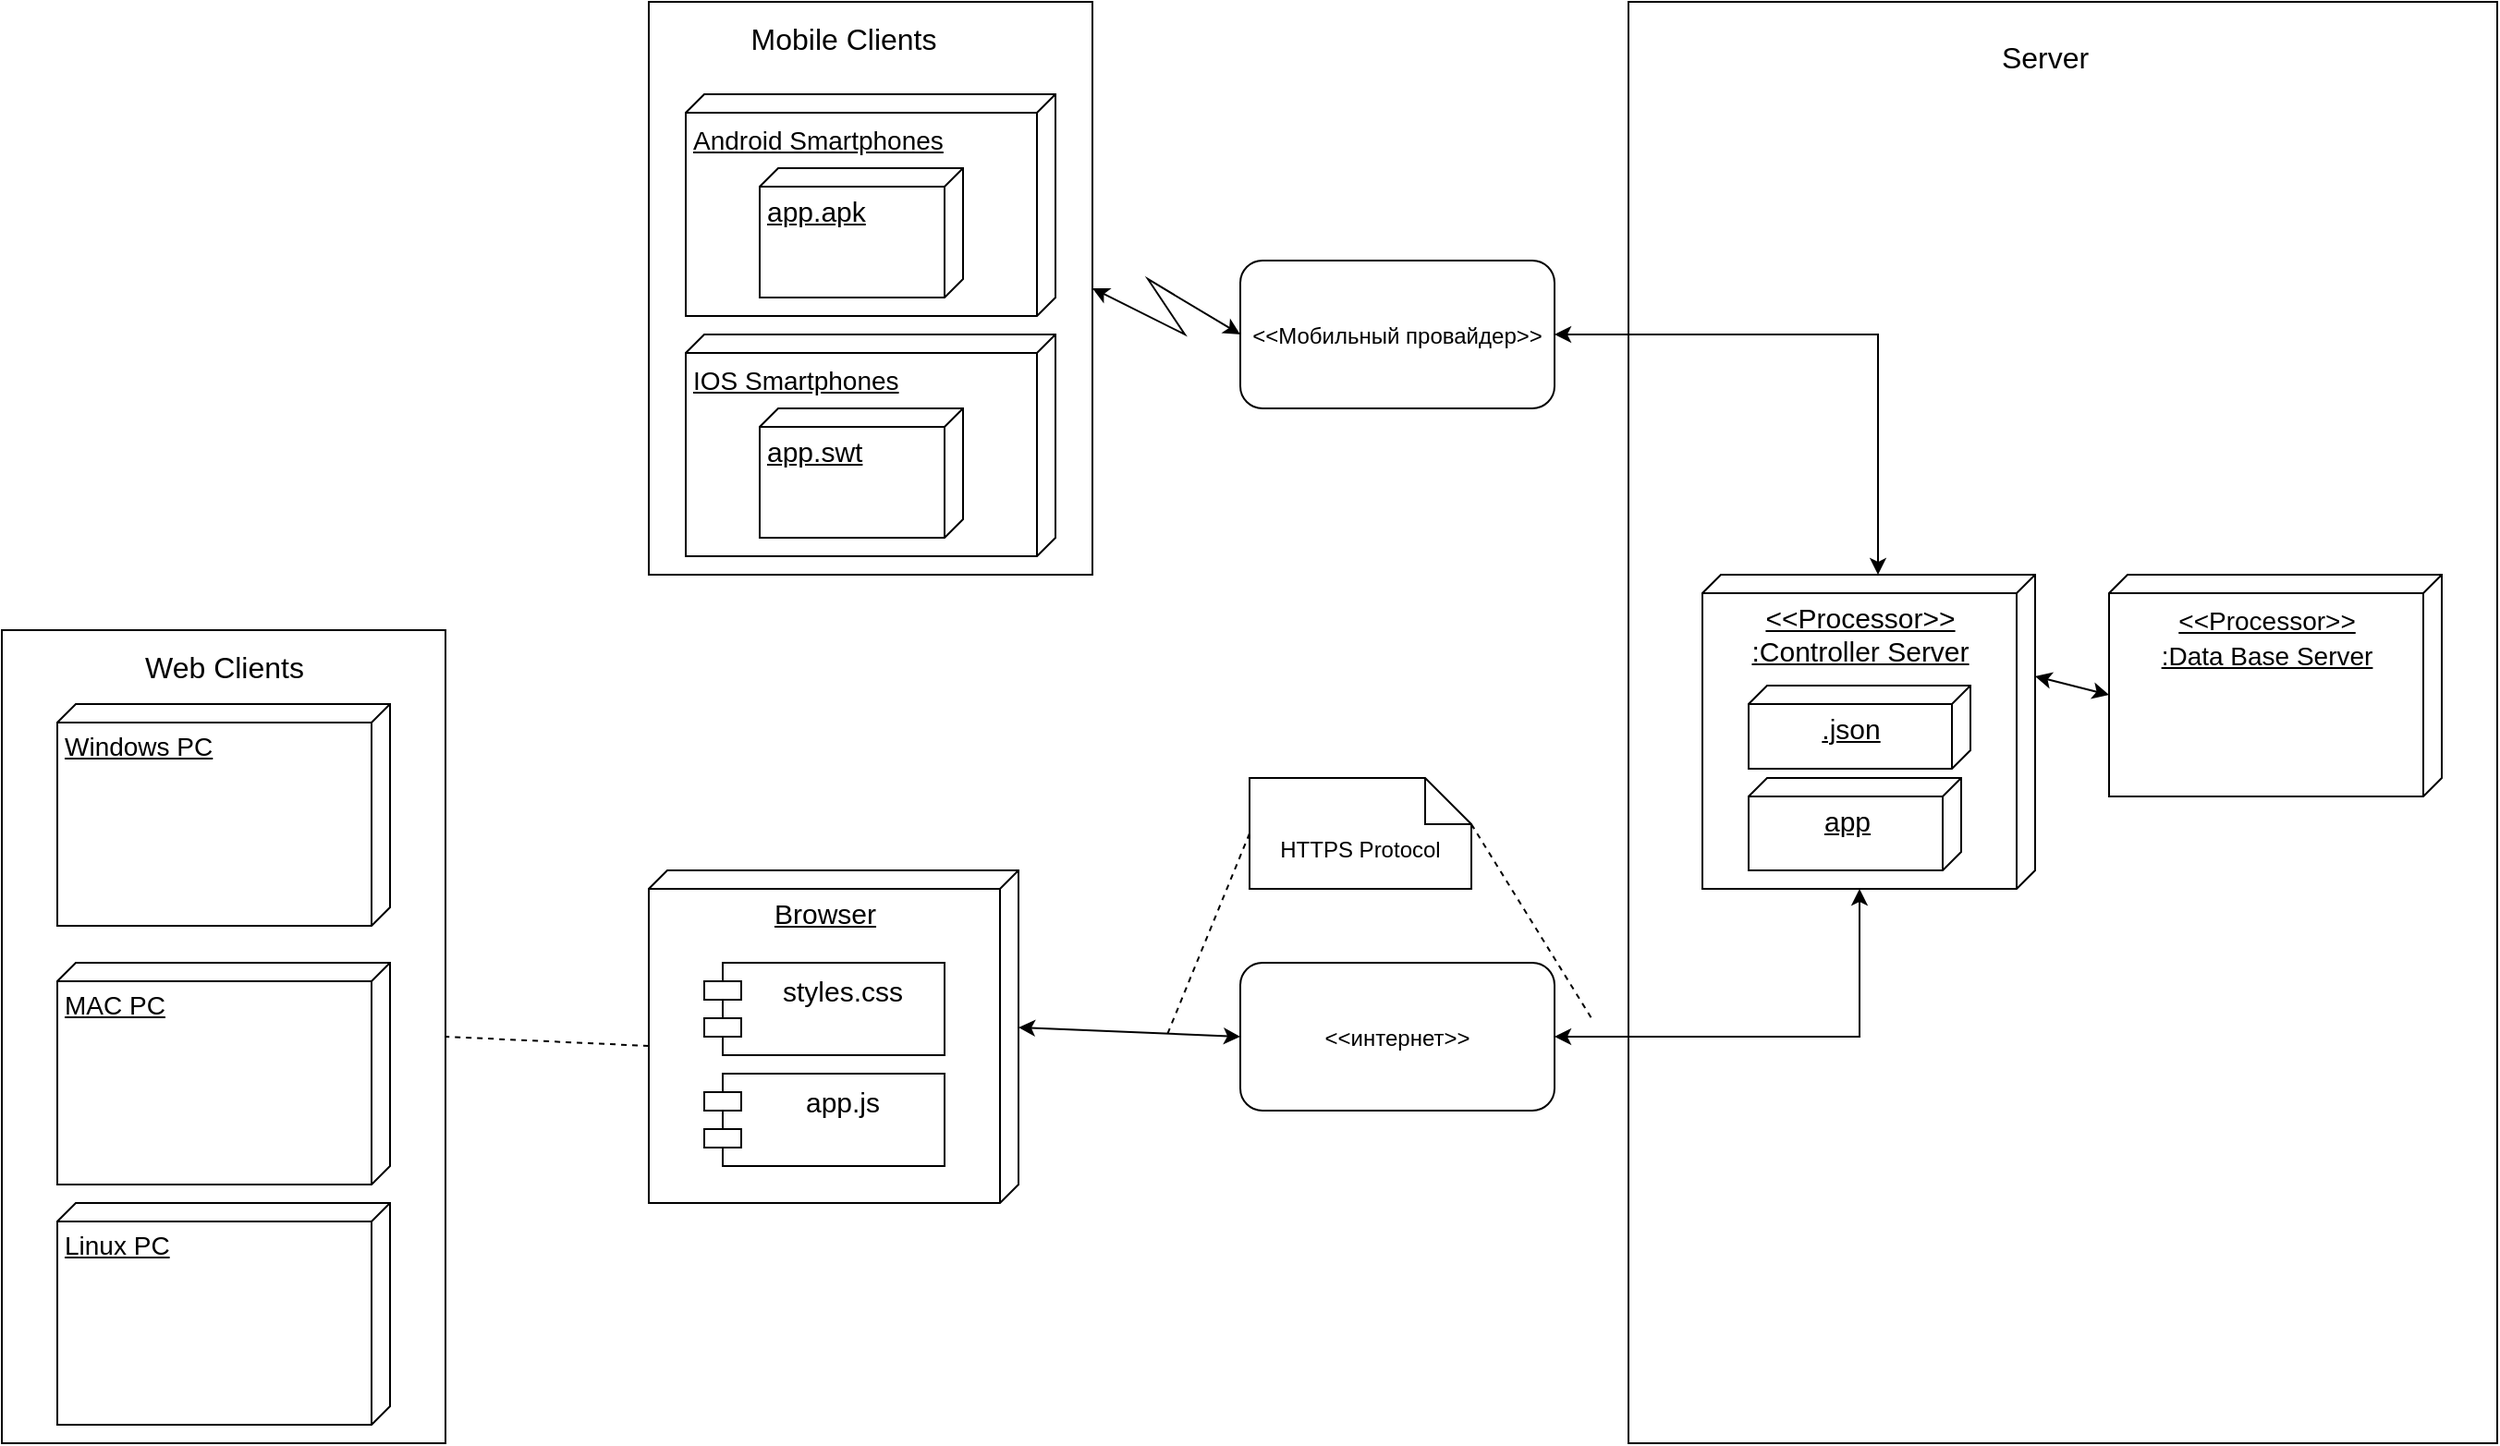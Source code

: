 <mxfile version="15.8.2" type="device"><diagram id="yx7y_KkhESWh6NOPmN01" name="Page-1"><mxGraphModel dx="2204" dy="793" grid="1" gridSize="10" guides="1" tooltips="1" connect="1" arrows="1" fold="1" page="1" pageScale="1" pageWidth="850" pageHeight="1100" math="0" shadow="0"><root><mxCell id="0"/><mxCell id="1" parent="0"/><mxCell id="Y4fAaQRYVZoScyY6Z_j7-1" value="" style="rounded=0;whiteSpace=wrap;html=1;" vertex="1" parent="1"><mxGeometry x="40" y="40" width="240" height="310" as="geometry"/></mxCell><mxCell id="Y4fAaQRYVZoScyY6Z_j7-2" value="&lt;font style=&quot;font-size: 16px&quot;&gt;Mobile Clients&lt;/font&gt;" style="text;html=1;align=center;verticalAlign=middle;resizable=0;points=[];autosize=1;strokeColor=none;fillColor=none;" vertex="1" parent="1"><mxGeometry x="80" y="50" width="130" height="20" as="geometry"/></mxCell><mxCell id="Y4fAaQRYVZoScyY6Z_j7-3" value="&lt;font style=&quot;font-size: 14px&quot;&gt;Android Smartphones&lt;/font&gt;" style="verticalAlign=top;align=left;spacingTop=8;spacingLeft=2;spacingRight=12;shape=cube;size=10;direction=south;fontStyle=4;html=1;fontSize=16;" vertex="1" parent="1"><mxGeometry x="60" y="90" width="200" height="120" as="geometry"/></mxCell><mxCell id="Y4fAaQRYVZoScyY6Z_j7-4" value="&lt;font style=&quot;font-size: 14px&quot;&gt;IOS Smartphones&lt;/font&gt;" style="verticalAlign=top;align=left;spacingTop=8;spacingLeft=2;spacingRight=12;shape=cube;size=10;direction=south;fontStyle=4;html=1;fontSize=16;" vertex="1" parent="1"><mxGeometry x="60" y="220" width="200" height="120" as="geometry"/></mxCell><mxCell id="Y4fAaQRYVZoScyY6Z_j7-5" value="" style="rounded=0;whiteSpace=wrap;html=1;fontSize=16;" vertex="1" parent="1"><mxGeometry x="-310" y="380" width="240" height="440" as="geometry"/></mxCell><mxCell id="Y4fAaQRYVZoScyY6Z_j7-6" value="Web Clients" style="text;html=1;align=center;verticalAlign=middle;resizable=0;points=[];autosize=1;strokeColor=none;fillColor=none;fontSize=16;" vertex="1" parent="1"><mxGeometry x="-245" y="390" width="110" height="20" as="geometry"/></mxCell><mxCell id="Y4fAaQRYVZoScyY6Z_j7-7" value="Windows PC" style="verticalAlign=top;align=left;spacingTop=8;spacingLeft=2;spacingRight=12;shape=cube;size=10;direction=south;fontStyle=4;html=1;fontSize=14;" vertex="1" parent="1"><mxGeometry x="-280" y="420" width="180" height="120" as="geometry"/></mxCell><mxCell id="Y4fAaQRYVZoScyY6Z_j7-8" value="MAC PC" style="verticalAlign=top;align=left;spacingTop=8;spacingLeft=2;spacingRight=12;shape=cube;size=10;direction=south;fontStyle=4;html=1;fontSize=14;" vertex="1" parent="1"><mxGeometry x="-280" y="560" width="180" height="120" as="geometry"/></mxCell><mxCell id="Y4fAaQRYVZoScyY6Z_j7-9" value="Linux PC" style="verticalAlign=top;align=left;spacingTop=8;spacingLeft=2;spacingRight=12;shape=cube;size=10;direction=south;fontStyle=4;html=1;fontSize=14;" vertex="1" parent="1"><mxGeometry x="-280" y="690" width="180" height="120" as="geometry"/></mxCell><mxCell id="Y4fAaQRYVZoScyY6Z_j7-12" value="&lt;font style=&quot;font-size: 12px&quot;&gt;&amp;lt;&amp;lt;Мобильный провайдер&amp;gt;&amp;gt;&lt;/font&gt;" style="rounded=1;whiteSpace=wrap;html=1;fontSize=14;" vertex="1" parent="1"><mxGeometry x="360" y="180" width="170" height="80" as="geometry"/></mxCell><mxCell id="Y4fAaQRYVZoScyY6Z_j7-13" value="&lt;font style=&quot;font-size: 12px&quot;&gt;&amp;lt;&amp;lt;интернет&amp;gt;&amp;gt;&lt;/font&gt;" style="rounded=1;whiteSpace=wrap;html=1;fontSize=14;" vertex="1" parent="1"><mxGeometry x="360" y="560" width="170" height="80" as="geometry"/></mxCell><mxCell id="Y4fAaQRYVZoScyY6Z_j7-14" value="" style="endArrow=classic;startArrow=classic;html=1;rounded=0;fontSize=12;exitX=1;exitY=0.5;exitDx=0;exitDy=0;entryX=0;entryY=0.5;entryDx=0;entryDy=0;" edge="1" parent="1" source="Y4fAaQRYVZoScyY6Z_j7-1" target="Y4fAaQRYVZoScyY6Z_j7-12"><mxGeometry width="50" height="50" relative="1" as="geometry"><mxPoint x="400" y="370" as="sourcePoint"/><mxPoint x="450" y="320" as="targetPoint"/><Array as="points"><mxPoint x="330" y="220"/><mxPoint x="310" y="190"/></Array></mxGeometry></mxCell><mxCell id="Y4fAaQRYVZoScyY6Z_j7-21" value="HTTPS Protocol" style="shape=note2;boundedLbl=1;whiteSpace=wrap;html=1;size=25;verticalAlign=top;align=center;fontSize=12;" vertex="1" parent="1"><mxGeometry x="365" y="460" width="120" height="60" as="geometry"/></mxCell><mxCell id="Y4fAaQRYVZoScyY6Z_j7-23" value="" style="endArrow=none;dashed=1;html=1;rounded=0;fontSize=12;exitX=0;exitY=0.5;exitDx=0;exitDy=0;exitPerimeter=0;" edge="1" parent="1" source="Y4fAaQRYVZoScyY6Z_j7-21"><mxGeometry width="50" height="50" relative="1" as="geometry"><mxPoint x="400" y="430" as="sourcePoint"/><mxPoint x="320" y="600" as="targetPoint"/></mxGeometry></mxCell><mxCell id="Y4fAaQRYVZoScyY6Z_j7-24" value="" style="rounded=0;whiteSpace=wrap;html=1;fontSize=12;" vertex="1" parent="1"><mxGeometry x="570" y="40" width="470" height="780" as="geometry"/></mxCell><mxCell id="Y4fAaQRYVZoScyY6Z_j7-25" value="&lt;font style=&quot;font-size: 16px&quot;&gt;Server&lt;/font&gt;" style="text;html=1;align=center;verticalAlign=middle;resizable=0;points=[];autosize=1;strokeColor=none;fillColor=none;fontSize=12;" vertex="1" parent="1"><mxGeometry x="760" y="60" width="70" height="20" as="geometry"/></mxCell><mxCell id="Y4fAaQRYVZoScyY6Z_j7-26" value="&lt;div&gt;&lt;font style=&quot;font-size: 14px&quot;&gt;&amp;lt;&amp;lt;Processor&amp;gt;&amp;gt;&lt;/font&gt;&lt;/div&gt;&lt;div&gt;&lt;font style=&quot;font-size: 14px&quot;&gt;:Data Base Server&lt;br&gt;&lt;/font&gt;&lt;/div&gt;" style="verticalAlign=top;align=center;spacingTop=8;spacingLeft=2;spacingRight=12;shape=cube;size=10;direction=south;fontStyle=4;html=1;fontSize=16;" vertex="1" parent="1"><mxGeometry x="830" y="350" width="180" height="120" as="geometry"/></mxCell><mxCell id="Y4fAaQRYVZoScyY6Z_j7-27" value="&lt;div style=&quot;font-size: 15px&quot;&gt;&lt;font style=&quot;font-size: 15px&quot;&gt;&amp;lt;&amp;lt;Processor&amp;gt;&amp;gt;&lt;/font&gt;&lt;/div&gt;&lt;div style=&quot;font-size: 15px&quot;&gt;&lt;font style=&quot;font-size: 15px&quot;&gt;&lt;font style=&quot;font-size: 15px&quot;&gt;:Controller Server&lt;/font&gt;&lt;font style=&quot;font-size: 15px&quot;&gt;&lt;br&gt;&lt;/font&gt;&lt;/font&gt;&lt;/div&gt;" style="verticalAlign=top;align=center;spacingTop=8;spacingLeft=2;spacingRight=12;shape=cube;size=10;direction=south;fontStyle=4;html=1;fontSize=16;" vertex="1" parent="1"><mxGeometry x="610" y="350" width="180" height="170" as="geometry"/></mxCell><mxCell id="Y4fAaQRYVZoScyY6Z_j7-31" value="" style="endArrow=classic;startArrow=classic;html=1;rounded=0;fontSize=15;exitX=0;exitY=0;exitDx=55;exitDy=0;exitPerimeter=0;entryX=0;entryY=0;entryDx=65;entryDy=180;entryPerimeter=0;" edge="1" parent="1" source="Y4fAaQRYVZoScyY6Z_j7-27" target="Y4fAaQRYVZoScyY6Z_j7-26"><mxGeometry width="50" height="50" relative="1" as="geometry"><mxPoint x="520" y="430" as="sourcePoint"/><mxPoint x="570" y="380" as="targetPoint"/></mxGeometry></mxCell><mxCell id="Y4fAaQRYVZoScyY6Z_j7-32" value="&lt;div align=&quot;center&quot;&gt;Browser&lt;/div&gt;" style="verticalAlign=top;align=center;spacingTop=8;spacingLeft=2;spacingRight=12;shape=cube;size=10;direction=south;fontStyle=4;html=1;fontSize=15;" vertex="1" parent="1"><mxGeometry x="40" y="510" width="200" height="180" as="geometry"/></mxCell><mxCell id="Y4fAaQRYVZoScyY6Z_j7-34" value="styles.css" style="shape=module;align=left;spacingLeft=20;align=center;verticalAlign=top;fontSize=15;" vertex="1" parent="1"><mxGeometry x="70" y="560" width="130" height="50" as="geometry"/></mxCell><mxCell id="Y4fAaQRYVZoScyY6Z_j7-35" value="app.js" style="shape=module;align=left;spacingLeft=20;align=center;verticalAlign=top;fontSize=15;" vertex="1" parent="1"><mxGeometry x="70" y="620" width="130" height="50" as="geometry"/></mxCell><mxCell id="Y4fAaQRYVZoScyY6Z_j7-38" value="app.apk" style="verticalAlign=top;align=left;spacingTop=8;spacingLeft=2;spacingRight=12;shape=cube;size=10;direction=south;fontStyle=4;html=1;fontSize=15;" vertex="1" parent="1"><mxGeometry x="100" y="130" width="110" height="70" as="geometry"/></mxCell><mxCell id="Y4fAaQRYVZoScyY6Z_j7-40" value="app.swt" style="verticalAlign=top;align=left;spacingTop=8;spacingLeft=2;spacingRight=12;shape=cube;size=10;direction=south;fontStyle=4;html=1;fontSize=15;" vertex="1" parent="1"><mxGeometry x="100" y="260" width="110" height="70" as="geometry"/></mxCell><mxCell id="Y4fAaQRYVZoScyY6Z_j7-41" value="" style="endArrow=none;dashed=1;html=1;rounded=0;fontSize=15;exitX=0;exitY=0;exitDx=120;exitDy=25;exitPerimeter=0;" edge="1" parent="1" source="Y4fAaQRYVZoScyY6Z_j7-21"><mxGeometry width="50" height="50" relative="1" as="geometry"><mxPoint x="250" y="460" as="sourcePoint"/><mxPoint x="550" y="590" as="targetPoint"/></mxGeometry></mxCell><mxCell id="Y4fAaQRYVZoScyY6Z_j7-44" value="&lt;div align=&quot;center&quot;&gt;app&lt;/div&gt;" style="verticalAlign=top;align=center;spacingTop=8;spacingLeft=2;spacingRight=12;shape=cube;size=10;direction=south;fontStyle=4;html=1;fontSize=15;" vertex="1" parent="1"><mxGeometry x="635" y="460" width="115" height="50" as="geometry"/></mxCell><mxCell id="Y4fAaQRYVZoScyY6Z_j7-47" value="&lt;div align=&quot;center&quot;&gt;.json&lt;/div&gt;" style="verticalAlign=top;align=center;spacingTop=8;spacingLeft=2;spacingRight=12;shape=cube;size=10;direction=south;fontStyle=4;html=1;fontSize=15;" vertex="1" parent="1"><mxGeometry x="635" y="410" width="120" height="45" as="geometry"/></mxCell><mxCell id="Y4fAaQRYVZoScyY6Z_j7-51" value="" style="endArrow=classic;startArrow=classic;html=1;rounded=0;fontSize=15;exitX=0;exitY=0;exitDx=85;exitDy=0;exitPerimeter=0;entryX=0;entryY=0.5;entryDx=0;entryDy=0;" edge="1" parent="1" source="Y4fAaQRYVZoScyY6Z_j7-32" target="Y4fAaQRYVZoScyY6Z_j7-13"><mxGeometry width="50" height="50" relative="1" as="geometry"><mxPoint x="250" y="460" as="sourcePoint"/><mxPoint x="300" y="410" as="targetPoint"/></mxGeometry></mxCell><mxCell id="Y4fAaQRYVZoScyY6Z_j7-52" value="" style="endArrow=none;dashed=1;html=1;rounded=0;fontSize=15;exitX=0;exitY=0;exitDx=95;exitDy=200;exitPerimeter=0;entryX=1;entryY=0.5;entryDx=0;entryDy=0;" edge="1" parent="1" source="Y4fAaQRYVZoScyY6Z_j7-32" target="Y4fAaQRYVZoScyY6Z_j7-5"><mxGeometry width="50" height="50" relative="1" as="geometry"><mxPoint x="350" y="450" as="sourcePoint"/><mxPoint x="400" y="400" as="targetPoint"/></mxGeometry></mxCell><mxCell id="Y4fAaQRYVZoScyY6Z_j7-53" value="" style="endArrow=classic;startArrow=classic;html=1;rounded=0;fontSize=15;exitX=0;exitY=0;exitDx=0;exitDy=85;exitPerimeter=0;entryX=1;entryY=0.5;entryDx=0;entryDy=0;" edge="1" parent="1" source="Y4fAaQRYVZoScyY6Z_j7-27" target="Y4fAaQRYVZoScyY6Z_j7-12"><mxGeometry width="50" height="50" relative="1" as="geometry"><mxPoint x="350" y="440" as="sourcePoint"/><mxPoint x="400" y="390" as="targetPoint"/><Array as="points"><mxPoint x="705" y="220"/></Array></mxGeometry></mxCell><mxCell id="Y4fAaQRYVZoScyY6Z_j7-54" value="" style="endArrow=classic;startArrow=classic;html=1;rounded=0;fontSize=15;exitX=0;exitY=0;exitDx=170;exitDy=95;exitPerimeter=0;entryX=1;entryY=0.5;entryDx=0;entryDy=0;" edge="1" parent="1" source="Y4fAaQRYVZoScyY6Z_j7-27" target="Y4fAaQRYVZoScyY6Z_j7-13"><mxGeometry width="50" height="50" relative="1" as="geometry"><mxPoint x="350" y="440" as="sourcePoint"/><mxPoint x="400" y="390" as="targetPoint"/><Array as="points"><mxPoint x="695" y="600"/></Array></mxGeometry></mxCell></root></mxGraphModel></diagram></mxfile>